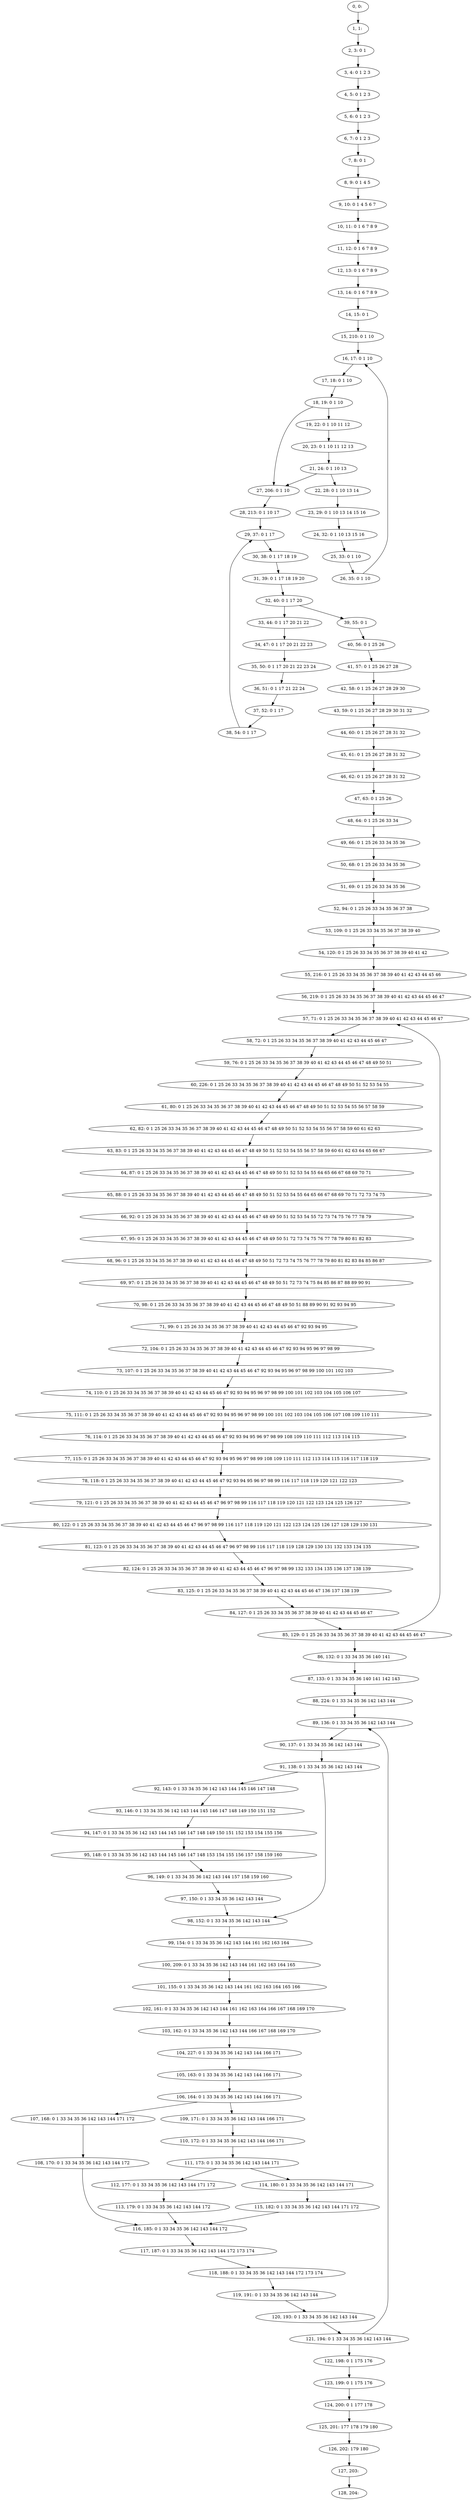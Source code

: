 digraph G {
0[label="0, 0: "];
1[label="1, 1: "];
2[label="2, 3: 0 1 "];
3[label="3, 4: 0 1 2 3 "];
4[label="4, 5: 0 1 2 3 "];
5[label="5, 6: 0 1 2 3 "];
6[label="6, 7: 0 1 2 3 "];
7[label="7, 8: 0 1 "];
8[label="8, 9: 0 1 4 5 "];
9[label="9, 10: 0 1 4 5 6 7 "];
10[label="10, 11: 0 1 6 7 8 9 "];
11[label="11, 12: 0 1 6 7 8 9 "];
12[label="12, 13: 0 1 6 7 8 9 "];
13[label="13, 14: 0 1 6 7 8 9 "];
14[label="14, 15: 0 1 "];
15[label="15, 210: 0 1 10 "];
16[label="16, 17: 0 1 10 "];
17[label="17, 18: 0 1 10 "];
18[label="18, 19: 0 1 10 "];
19[label="19, 22: 0 1 10 11 12 "];
20[label="20, 23: 0 1 10 11 12 13 "];
21[label="21, 24: 0 1 10 13 "];
22[label="22, 28: 0 1 10 13 14 "];
23[label="23, 29: 0 1 10 13 14 15 16 "];
24[label="24, 32: 0 1 10 13 15 16 "];
25[label="25, 33: 0 1 10 "];
26[label="26, 35: 0 1 10 "];
27[label="27, 206: 0 1 10 "];
28[label="28, 213: 0 1 10 17 "];
29[label="29, 37: 0 1 17 "];
30[label="30, 38: 0 1 17 18 19 "];
31[label="31, 39: 0 1 17 18 19 20 "];
32[label="32, 40: 0 1 17 20 "];
33[label="33, 44: 0 1 17 20 21 22 "];
34[label="34, 47: 0 1 17 20 21 22 23 "];
35[label="35, 50: 0 1 17 20 21 22 23 24 "];
36[label="36, 51: 0 1 17 21 22 24 "];
37[label="37, 52: 0 1 17 "];
38[label="38, 54: 0 1 17 "];
39[label="39, 55: 0 1 "];
40[label="40, 56: 0 1 25 26 "];
41[label="41, 57: 0 1 25 26 27 28 "];
42[label="42, 58: 0 1 25 26 27 28 29 30 "];
43[label="43, 59: 0 1 25 26 27 28 29 30 31 32 "];
44[label="44, 60: 0 1 25 26 27 28 31 32 "];
45[label="45, 61: 0 1 25 26 27 28 31 32 "];
46[label="46, 62: 0 1 25 26 27 28 31 32 "];
47[label="47, 63: 0 1 25 26 "];
48[label="48, 64: 0 1 25 26 33 34 "];
49[label="49, 66: 0 1 25 26 33 34 35 36 "];
50[label="50, 68: 0 1 25 26 33 34 35 36 "];
51[label="51, 69: 0 1 25 26 33 34 35 36 "];
52[label="52, 94: 0 1 25 26 33 34 35 36 37 38 "];
53[label="53, 109: 0 1 25 26 33 34 35 36 37 38 39 40 "];
54[label="54, 120: 0 1 25 26 33 34 35 36 37 38 39 40 41 42 "];
55[label="55, 216: 0 1 25 26 33 34 35 36 37 38 39 40 41 42 43 44 45 46 "];
56[label="56, 219: 0 1 25 26 33 34 35 36 37 38 39 40 41 42 43 44 45 46 47 "];
57[label="57, 71: 0 1 25 26 33 34 35 36 37 38 39 40 41 42 43 44 45 46 47 "];
58[label="58, 72: 0 1 25 26 33 34 35 36 37 38 39 40 41 42 43 44 45 46 47 "];
59[label="59, 76: 0 1 25 26 33 34 35 36 37 38 39 40 41 42 43 44 45 46 47 48 49 50 51 "];
60[label="60, 226: 0 1 25 26 33 34 35 36 37 38 39 40 41 42 43 44 45 46 47 48 49 50 51 52 53 54 55 "];
61[label="61, 80: 0 1 25 26 33 34 35 36 37 38 39 40 41 42 43 44 45 46 47 48 49 50 51 52 53 54 55 56 57 58 59 "];
62[label="62, 82: 0 1 25 26 33 34 35 36 37 38 39 40 41 42 43 44 45 46 47 48 49 50 51 52 53 54 55 56 57 58 59 60 61 62 63 "];
63[label="63, 83: 0 1 25 26 33 34 35 36 37 38 39 40 41 42 43 44 45 46 47 48 49 50 51 52 53 54 55 56 57 58 59 60 61 62 63 64 65 66 67 "];
64[label="64, 87: 0 1 25 26 33 34 35 36 37 38 39 40 41 42 43 44 45 46 47 48 49 50 51 52 53 54 55 64 65 66 67 68 69 70 71 "];
65[label="65, 88: 0 1 25 26 33 34 35 36 37 38 39 40 41 42 43 44 45 46 47 48 49 50 51 52 53 54 55 64 65 66 67 68 69 70 71 72 73 74 75 "];
66[label="66, 92: 0 1 25 26 33 34 35 36 37 38 39 40 41 42 43 44 45 46 47 48 49 50 51 52 53 54 55 72 73 74 75 76 77 78 79 "];
67[label="67, 95: 0 1 25 26 33 34 35 36 37 38 39 40 41 42 43 44 45 46 47 48 49 50 51 72 73 74 75 76 77 78 79 80 81 82 83 "];
68[label="68, 96: 0 1 25 26 33 34 35 36 37 38 39 40 41 42 43 44 45 46 47 48 49 50 51 72 73 74 75 76 77 78 79 80 81 82 83 84 85 86 87 "];
69[label="69, 97: 0 1 25 26 33 34 35 36 37 38 39 40 41 42 43 44 45 46 47 48 49 50 51 72 73 74 75 84 85 86 87 88 89 90 91 "];
70[label="70, 98: 0 1 25 26 33 34 35 36 37 38 39 40 41 42 43 44 45 46 47 48 49 50 51 88 89 90 91 92 93 94 95 "];
71[label="71, 99: 0 1 25 26 33 34 35 36 37 38 39 40 41 42 43 44 45 46 47 92 93 94 95 "];
72[label="72, 104: 0 1 25 26 33 34 35 36 37 38 39 40 41 42 43 44 45 46 47 92 93 94 95 96 97 98 99 "];
73[label="73, 107: 0 1 25 26 33 34 35 36 37 38 39 40 41 42 43 44 45 46 47 92 93 94 95 96 97 98 99 100 101 102 103 "];
74[label="74, 110: 0 1 25 26 33 34 35 36 37 38 39 40 41 42 43 44 45 46 47 92 93 94 95 96 97 98 99 100 101 102 103 104 105 106 107 "];
75[label="75, 111: 0 1 25 26 33 34 35 36 37 38 39 40 41 42 43 44 45 46 47 92 93 94 95 96 97 98 99 100 101 102 103 104 105 106 107 108 109 110 111 "];
76[label="76, 114: 0 1 25 26 33 34 35 36 37 38 39 40 41 42 43 44 45 46 47 92 93 94 95 96 97 98 99 108 109 110 111 112 113 114 115 "];
77[label="77, 115: 0 1 25 26 33 34 35 36 37 38 39 40 41 42 43 44 45 46 47 92 93 94 95 96 97 98 99 108 109 110 111 112 113 114 115 116 117 118 119 "];
78[label="78, 118: 0 1 25 26 33 34 35 36 37 38 39 40 41 42 43 44 45 46 47 92 93 94 95 96 97 98 99 116 117 118 119 120 121 122 123 "];
79[label="79, 121: 0 1 25 26 33 34 35 36 37 38 39 40 41 42 43 44 45 46 47 96 97 98 99 116 117 118 119 120 121 122 123 124 125 126 127 "];
80[label="80, 122: 0 1 25 26 33 34 35 36 37 38 39 40 41 42 43 44 45 46 47 96 97 98 99 116 117 118 119 120 121 122 123 124 125 126 127 128 129 130 131 "];
81[label="81, 123: 0 1 25 26 33 34 35 36 37 38 39 40 41 42 43 44 45 46 47 96 97 98 99 116 117 118 119 128 129 130 131 132 133 134 135 "];
82[label="82, 124: 0 1 25 26 33 34 35 36 37 38 39 40 41 42 43 44 45 46 47 96 97 98 99 132 133 134 135 136 137 138 139 "];
83[label="83, 125: 0 1 25 26 33 34 35 36 37 38 39 40 41 42 43 44 45 46 47 136 137 138 139 "];
84[label="84, 127: 0 1 25 26 33 34 35 36 37 38 39 40 41 42 43 44 45 46 47 "];
85[label="85, 129: 0 1 25 26 33 34 35 36 37 38 39 40 41 42 43 44 45 46 47 "];
86[label="86, 132: 0 1 33 34 35 36 140 141 "];
87[label="87, 133: 0 1 33 34 35 36 140 141 142 143 "];
88[label="88, 224: 0 1 33 34 35 36 142 143 144 "];
89[label="89, 136: 0 1 33 34 35 36 142 143 144 "];
90[label="90, 137: 0 1 33 34 35 36 142 143 144 "];
91[label="91, 138: 0 1 33 34 35 36 142 143 144 "];
92[label="92, 143: 0 1 33 34 35 36 142 143 144 145 146 147 148 "];
93[label="93, 146: 0 1 33 34 35 36 142 143 144 145 146 147 148 149 150 151 152 "];
94[label="94, 147: 0 1 33 34 35 36 142 143 144 145 146 147 148 149 150 151 152 153 154 155 156 "];
95[label="95, 148: 0 1 33 34 35 36 142 143 144 145 146 147 148 153 154 155 156 157 158 159 160 "];
96[label="96, 149: 0 1 33 34 35 36 142 143 144 157 158 159 160 "];
97[label="97, 150: 0 1 33 34 35 36 142 143 144 "];
98[label="98, 152: 0 1 33 34 35 36 142 143 144 "];
99[label="99, 154: 0 1 33 34 35 36 142 143 144 161 162 163 164 "];
100[label="100, 209: 0 1 33 34 35 36 142 143 144 161 162 163 164 165 "];
101[label="101, 155: 0 1 33 34 35 36 142 143 144 161 162 163 164 165 166 "];
102[label="102, 161: 0 1 33 34 35 36 142 143 144 161 162 163 164 166 167 168 169 170 "];
103[label="103, 162: 0 1 33 34 35 36 142 143 144 166 167 168 169 170 "];
104[label="104, 227: 0 1 33 34 35 36 142 143 144 166 171 "];
105[label="105, 163: 0 1 33 34 35 36 142 143 144 166 171 "];
106[label="106, 164: 0 1 33 34 35 36 142 143 144 166 171 "];
107[label="107, 168: 0 1 33 34 35 36 142 143 144 171 172 "];
108[label="108, 170: 0 1 33 34 35 36 142 143 144 172 "];
109[label="109, 171: 0 1 33 34 35 36 142 143 144 166 171 "];
110[label="110, 172: 0 1 33 34 35 36 142 143 144 166 171 "];
111[label="111, 173: 0 1 33 34 35 36 142 143 144 171 "];
112[label="112, 177: 0 1 33 34 35 36 142 143 144 171 172 "];
113[label="113, 179: 0 1 33 34 35 36 142 143 144 172 "];
114[label="114, 180: 0 1 33 34 35 36 142 143 144 171 "];
115[label="115, 182: 0 1 33 34 35 36 142 143 144 171 172 "];
116[label="116, 185: 0 1 33 34 35 36 142 143 144 172 "];
117[label="117, 187: 0 1 33 34 35 36 142 143 144 172 173 174 "];
118[label="118, 188: 0 1 33 34 35 36 142 143 144 172 173 174 "];
119[label="119, 191: 0 1 33 34 35 36 142 143 144 "];
120[label="120, 193: 0 1 33 34 35 36 142 143 144 "];
121[label="121, 194: 0 1 33 34 35 36 142 143 144 "];
122[label="122, 198: 0 1 175 176 "];
123[label="123, 199: 0 1 175 176 "];
124[label="124, 200: 0 1 177 178 "];
125[label="125, 201: 177 178 179 180 "];
126[label="126, 202: 179 180 "];
127[label="127, 203: "];
128[label="128, 204: "];
0->1 ;
1->2 ;
2->3 ;
3->4 ;
4->5 ;
5->6 ;
6->7 ;
7->8 ;
8->9 ;
9->10 ;
10->11 ;
11->12 ;
12->13 ;
13->14 ;
14->15 ;
15->16 ;
16->17 ;
17->18 ;
18->19 ;
18->27 ;
19->20 ;
20->21 ;
21->22 ;
21->27 ;
22->23 ;
23->24 ;
24->25 ;
25->26 ;
26->16 ;
27->28 ;
28->29 ;
29->30 ;
30->31 ;
31->32 ;
32->33 ;
32->39 ;
33->34 ;
34->35 ;
35->36 ;
36->37 ;
37->38 ;
38->29 ;
39->40 ;
40->41 ;
41->42 ;
42->43 ;
43->44 ;
44->45 ;
45->46 ;
46->47 ;
47->48 ;
48->49 ;
49->50 ;
50->51 ;
51->52 ;
52->53 ;
53->54 ;
54->55 ;
55->56 ;
56->57 ;
57->58 ;
58->59 ;
59->60 ;
60->61 ;
61->62 ;
62->63 ;
63->64 ;
64->65 ;
65->66 ;
66->67 ;
67->68 ;
68->69 ;
69->70 ;
70->71 ;
71->72 ;
72->73 ;
73->74 ;
74->75 ;
75->76 ;
76->77 ;
77->78 ;
78->79 ;
79->80 ;
80->81 ;
81->82 ;
82->83 ;
83->84 ;
84->85 ;
85->86 ;
85->57 ;
86->87 ;
87->88 ;
88->89 ;
89->90 ;
90->91 ;
91->92 ;
91->98 ;
92->93 ;
93->94 ;
94->95 ;
95->96 ;
96->97 ;
97->98 ;
98->99 ;
99->100 ;
100->101 ;
101->102 ;
102->103 ;
103->104 ;
104->105 ;
105->106 ;
106->107 ;
106->109 ;
107->108 ;
108->116 ;
109->110 ;
110->111 ;
111->112 ;
111->114 ;
112->113 ;
113->116 ;
114->115 ;
115->116 ;
116->117 ;
117->118 ;
118->119 ;
119->120 ;
120->121 ;
121->122 ;
121->89 ;
122->123 ;
123->124 ;
124->125 ;
125->126 ;
126->127 ;
127->128 ;
}
